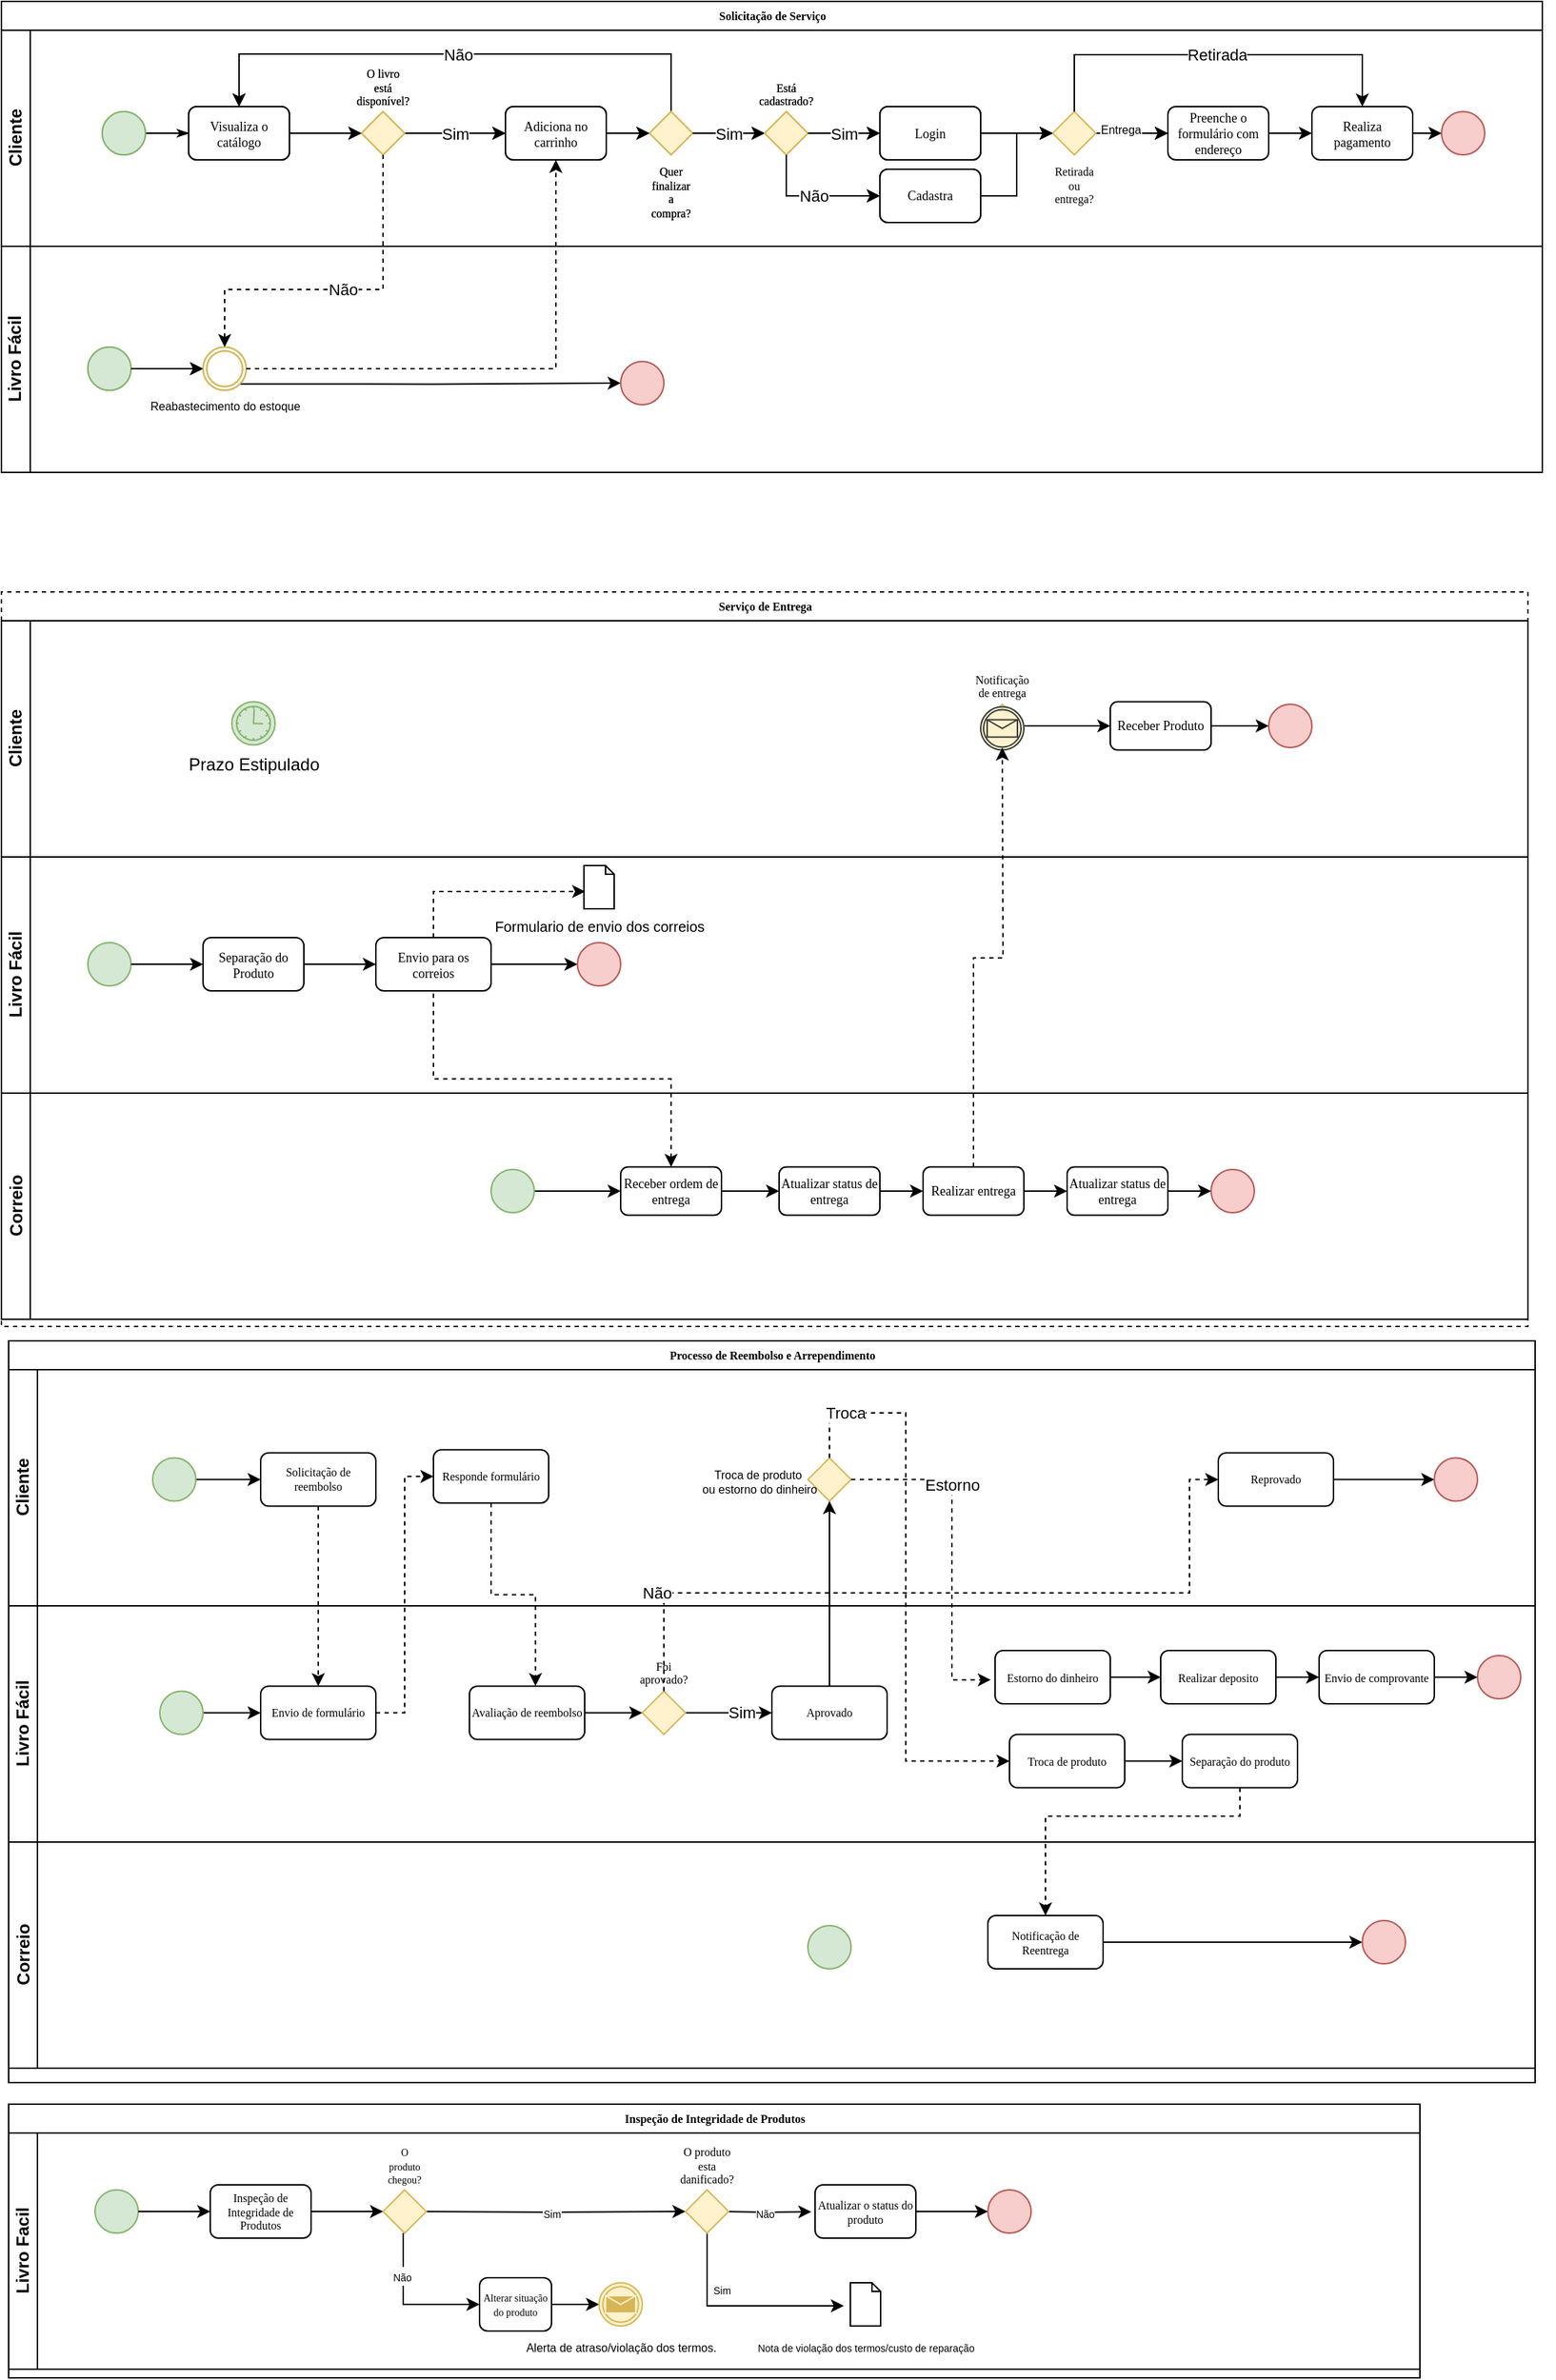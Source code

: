 <mxfile version="24.0.5" type="device">
  <diagram name="Page-1" id="c7488fd3-1785-93aa-aadb-54a6760d102a">
    <mxGraphModel dx="1434" dy="782" grid="1" gridSize="10" guides="1" tooltips="1" connect="1" arrows="1" fold="1" page="1" pageScale="1" pageWidth="1100" pageHeight="850" background="none" math="0" shadow="0">
      <root>
        <mxCell id="0" />
        <mxCell id="1" parent="0" />
        <mxCell id="2b4e8129b02d487f-1" value="Solicitação de Serviço" style="swimlane;html=1;childLayout=stackLayout;horizontal=1;startSize=20;horizontalStack=0;rounded=0;shadow=0;labelBackgroundColor=none;strokeWidth=1;fontFamily=Verdana;fontSize=8;align=center;" parent="1" vertex="1">
          <mxGeometry x="180" y="20" width="1070" height="327" as="geometry">
            <mxRectangle x="180" y="70" width="60" height="20" as="alternateBounds" />
          </mxGeometry>
        </mxCell>
        <mxCell id="swSnG9m5OOfU6qNl_l5P-1" style="edgeStyle=orthogonalEdgeStyle;rounded=0;orthogonalLoop=1;jettySize=auto;html=1;exitX=1;exitY=1;exitDx=0;exitDy=0;entryX=1;entryY=0;entryDx=0;entryDy=0;" parent="2b4e8129b02d487f-1" source="2b4e8129b02d487f-2" target="2b4e8129b02d487f-3" edge="1">
          <mxGeometry relative="1" as="geometry" />
        </mxCell>
        <mxCell id="2b4e8129b02d487f-2" value="Cliente" style="swimlane;html=1;startSize=20;horizontal=0;" parent="2b4e8129b02d487f-1" vertex="1">
          <mxGeometry y="20" width="1070" height="150" as="geometry" />
        </mxCell>
        <mxCell id="zch4wGWHLApjYv__tpyH-17" style="edgeStyle=orthogonalEdgeStyle;rounded=0;html=1;labelBackgroundColor=none;startArrow=none;startFill=0;startSize=5;endArrow=classicThin;endFill=1;endSize=5;jettySize=auto;orthogonalLoop=1;strokeWidth=1;fontFamily=Verdana;fontSize=8" parent="2b4e8129b02d487f-2" source="zch4wGWHLApjYv__tpyH-18" target="zch4wGWHLApjYv__tpyH-19" edge="1">
          <mxGeometry relative="1" as="geometry" />
        </mxCell>
        <mxCell id="zch4wGWHLApjYv__tpyH-18" value="" style="ellipse;whiteSpace=wrap;html=1;rounded=0;shadow=0;labelBackgroundColor=none;strokeWidth=1;fontFamily=Verdana;fontSize=8;align=center;fillColor=#d5e8d4;strokeColor=#82b366;" parent="2b4e8129b02d487f-2" vertex="1">
          <mxGeometry x="70" y="56.5" width="30" height="30" as="geometry" />
        </mxCell>
        <mxCell id="zch4wGWHLApjYv__tpyH-19" value="Visualiza o catálogo" style="rounded=1;whiteSpace=wrap;html=1;shadow=0;labelBackgroundColor=none;strokeWidth=1;fontFamily=Verdana;fontSize=8;align=center;" parent="2b4e8129b02d487f-2" vertex="1">
          <mxGeometry x="130" y="53.0" width="70" height="37" as="geometry" />
        </mxCell>
        <mxCell id="zch4wGWHLApjYv__tpyH-20" value="Sim" style="edgeStyle=orthogonalEdgeStyle;rounded=0;orthogonalLoop=1;jettySize=auto;html=1;exitX=1;exitY=0.5;exitDx=0;exitDy=0;exitPerimeter=0;entryX=0;entryY=0.5;entryDx=0;entryDy=0;" parent="2b4e8129b02d487f-2" source="zch4wGWHLApjYv__tpyH-21" target="zch4wGWHLApjYv__tpyH-25" edge="1">
          <mxGeometry relative="1" as="geometry">
            <mxPoint x="350.0" y="71.5" as="targetPoint" />
          </mxGeometry>
        </mxCell>
        <mxCell id="zch4wGWHLApjYv__tpyH-21" value="O livro está disponível?" style="strokeWidth=1;html=1;shape=mxgraph.flowchart.decision;whiteSpace=wrap;rounded=1;shadow=0;labelBackgroundColor=none;fontFamily=Verdana;fontSize=8;align=center;fillColor=#fff2cc;strokeColor=#d6b656;verticalAlign=bottom;labelPosition=center;verticalLabelPosition=top;" parent="2b4e8129b02d487f-2" vertex="1">
          <mxGeometry x="250" y="56.5" width="30" height="30" as="geometry" />
        </mxCell>
        <mxCell id="zch4wGWHLApjYv__tpyH-22" style="edgeStyle=orthogonalEdgeStyle;rounded=0;orthogonalLoop=1;jettySize=auto;html=1;exitX=1;exitY=0.5;exitDx=0;exitDy=0;entryX=0;entryY=0.5;entryDx=0;entryDy=0;entryPerimeter=0;" parent="2b4e8129b02d487f-2" source="zch4wGWHLApjYv__tpyH-19" target="zch4wGWHLApjYv__tpyH-21" edge="1">
          <mxGeometry relative="1" as="geometry" />
        </mxCell>
        <mxCell id="zch4wGWHLApjYv__tpyH-23" style="edgeStyle=orthogonalEdgeStyle;rounded=0;orthogonalLoop=1;jettySize=auto;html=1;exitX=1;exitY=0.5;exitDx=0;exitDy=0;exitPerimeter=0;entryX=0;entryY=0.5;entryDx=0;entryDy=0;" parent="2b4e8129b02d487f-2" edge="1">
          <mxGeometry relative="1" as="geometry">
            <mxPoint x="810" y="71.5" as="targetPoint" />
            <mxPoint x="760" y="71.5" as="sourcePoint" />
          </mxGeometry>
        </mxCell>
        <mxCell id="zch4wGWHLApjYv__tpyH-24" value="Entrega" style="edgeLabel;html=1;align=center;verticalAlign=middle;resizable=0;points=[];fontSize=8;" parent="zch4wGWHLApjYv__tpyH-23" vertex="1" connectable="0">
          <mxGeometry x="-0.336" y="3" relative="1" as="geometry">
            <mxPoint as="offset" />
          </mxGeometry>
        </mxCell>
        <mxCell id="zch4wGWHLApjYv__tpyH-25" value="Adiciona no carrinho" style="rounded=1;whiteSpace=wrap;html=1;shadow=0;labelBackgroundColor=none;strokeWidth=1;fontFamily=Verdana;fontSize=8;align=center;" parent="2b4e8129b02d487f-2" vertex="1">
          <mxGeometry x="350" y="53.0" width="70" height="37" as="geometry" />
        </mxCell>
        <mxCell id="zch4wGWHLApjYv__tpyH-26" style="edgeStyle=orthogonalEdgeStyle;rounded=0;orthogonalLoop=1;jettySize=auto;html=1;exitX=1;exitY=0.5;exitDx=0;exitDy=0;entryX=0;entryY=0.5;entryDx=0;entryDy=0;" parent="2b4e8129b02d487f-2" edge="1" target="ZJoQX-y0C0dIPTOLn4gF-27">
          <mxGeometry relative="1" as="geometry">
            <mxPoint x="880" y="71.5" as="sourcePoint" />
            <mxPoint x="900" y="71.5" as="targetPoint" />
          </mxGeometry>
        </mxCell>
        <mxCell id="zch4wGWHLApjYv__tpyH-27" value="Não" style="edgeStyle=orthogonalEdgeStyle;rounded=0;orthogonalLoop=1;jettySize=auto;html=1;exitX=0.5;exitY=0;exitDx=0;exitDy=0;exitPerimeter=0;entryX=0.5;entryY=0;entryDx=0;entryDy=0;" parent="2b4e8129b02d487f-2" source="zch4wGWHLApjYv__tpyH-28" target="zch4wGWHLApjYv__tpyH-19" edge="1">
          <mxGeometry relative="1" as="geometry">
            <Array as="points">
              <mxPoint x="465" y="16.5" />
              <mxPoint x="165" y="16.5" />
            </Array>
          </mxGeometry>
        </mxCell>
        <mxCell id="zch4wGWHLApjYv__tpyH-28" value="Quer finalizar a compra?" style="strokeWidth=1;html=1;shape=mxgraph.flowchart.decision;whiteSpace=wrap;rounded=1;shadow=0;labelBackgroundColor=none;fontFamily=Verdana;fontSize=8;align=center;fillColor=#fff2cc;strokeColor=#d6b656;verticalAlign=top;labelPosition=center;verticalLabelPosition=bottom;" parent="2b4e8129b02d487f-2" vertex="1">
          <mxGeometry x="450" y="56.5" width="30" height="30" as="geometry" />
        </mxCell>
        <mxCell id="zch4wGWHLApjYv__tpyH-29" value="Sim" style="edgeStyle=orthogonalEdgeStyle;rounded=0;orthogonalLoop=1;jettySize=auto;html=1;exitX=1;exitY=0.5;exitDx=0;exitDy=0;exitPerimeter=0;entryX=0;entryY=0.5;entryDx=0;entryDy=0;entryPerimeter=0;" parent="2b4e8129b02d487f-2" source="zch4wGWHLApjYv__tpyH-28" target="zch4wGWHLApjYv__tpyH-31" edge="1">
          <mxGeometry relative="1" as="geometry">
            <mxPoint x="510" y="71.5" as="targetPoint" />
          </mxGeometry>
        </mxCell>
        <mxCell id="zch4wGWHLApjYv__tpyH-30" style="edgeStyle=orthogonalEdgeStyle;rounded=0;orthogonalLoop=1;jettySize=auto;html=1;exitX=1;exitY=0.5;exitDx=0;exitDy=0;entryX=0;entryY=0.5;entryDx=0;entryDy=0;entryPerimeter=0;" parent="2b4e8129b02d487f-2" source="zch4wGWHLApjYv__tpyH-25" target="zch4wGWHLApjYv__tpyH-28" edge="1">
          <mxGeometry relative="1" as="geometry" />
        </mxCell>
        <mxCell id="zch4wGWHLApjYv__tpyH-31" value="Está cadastrado?" style="strokeWidth=1;html=1;shape=mxgraph.flowchart.decision;whiteSpace=wrap;rounded=1;shadow=0;labelBackgroundColor=none;fontFamily=Verdana;fontSize=8;align=center;fillColor=#fff2cc;strokeColor=#d6b656;verticalAlign=bottom;labelPosition=center;verticalLabelPosition=top;" parent="2b4e8129b02d487f-2" vertex="1">
          <mxGeometry x="530" y="56.5" width="30" height="30" as="geometry" />
        </mxCell>
        <mxCell id="zch4wGWHLApjYv__tpyH-32" value="Login" style="rounded=1;whiteSpace=wrap;html=1;shadow=0;labelBackgroundColor=none;strokeWidth=1;fontFamily=Verdana;fontSize=8;align=center;" parent="2b4e8129b02d487f-2" vertex="1">
          <mxGeometry x="610" y="53" width="70" height="37" as="geometry" />
        </mxCell>
        <mxCell id="zch4wGWHLApjYv__tpyH-33" value="Sim" style="edgeStyle=orthogonalEdgeStyle;rounded=0;orthogonalLoop=1;jettySize=auto;html=1;exitX=1;exitY=0.5;exitDx=0;exitDy=0;exitPerimeter=0;entryX=0;entryY=0.5;entryDx=0;entryDy=0;" parent="2b4e8129b02d487f-2" source="zch4wGWHLApjYv__tpyH-31" target="zch4wGWHLApjYv__tpyH-32" edge="1">
          <mxGeometry relative="1" as="geometry" />
        </mxCell>
        <mxCell id="zch4wGWHLApjYv__tpyH-34" value="Cadastra" style="rounded=1;whiteSpace=wrap;html=1;shadow=0;labelBackgroundColor=none;strokeWidth=1;fontFamily=Verdana;fontSize=8;align=center;" parent="2b4e8129b02d487f-2" vertex="1">
          <mxGeometry x="610" y="96.5" width="70" height="37" as="geometry" />
        </mxCell>
        <mxCell id="zch4wGWHLApjYv__tpyH-35" value="Não" style="edgeStyle=orthogonalEdgeStyle;rounded=0;orthogonalLoop=1;jettySize=auto;html=1;exitX=0.5;exitY=1;exitDx=0;exitDy=0;exitPerimeter=0;entryX=0;entryY=0.5;entryDx=0;entryDy=0;" parent="2b4e8129b02d487f-2" source="zch4wGWHLApjYv__tpyH-31" target="zch4wGWHLApjYv__tpyH-34" edge="1">
          <mxGeometry relative="1" as="geometry" />
        </mxCell>
        <mxCell id="zch4wGWHLApjYv__tpyH-36" style="edgeStyle=orthogonalEdgeStyle;rounded=0;orthogonalLoop=1;jettySize=auto;html=1;exitX=1;exitY=0.5;exitDx=0;exitDy=0;entryX=0;entryY=0.5;entryDx=0;entryDy=0;entryPerimeter=0;" parent="2b4e8129b02d487f-2" source="zch4wGWHLApjYv__tpyH-32" edge="1">
          <mxGeometry relative="1" as="geometry">
            <mxPoint x="730" y="71.5" as="targetPoint" />
          </mxGeometry>
        </mxCell>
        <mxCell id="zch4wGWHLApjYv__tpyH-42" style="edgeStyle=orthogonalEdgeStyle;rounded=0;html=1;labelBackgroundColor=none;startArrow=none;startFill=0;startSize=5;endArrow=classicThin;endFill=1;endSize=5;jettySize=auto;orthogonalLoop=1;strokeWidth=1;fontFamily=Verdana;fontSize=8" parent="2b4e8129b02d487f-2" source="zch4wGWHLApjYv__tpyH-43" target="zch4wGWHLApjYv__tpyH-44" edge="1">
          <mxGeometry relative="1" as="geometry" />
        </mxCell>
        <mxCell id="zch4wGWHLApjYv__tpyH-43" value="" style="ellipse;whiteSpace=wrap;html=1;rounded=0;shadow=0;labelBackgroundColor=none;strokeWidth=1;fontFamily=Verdana;fontSize=8;align=center;fillColor=#d5e8d4;strokeColor=#82b366;" parent="2b4e8129b02d487f-2" vertex="1">
          <mxGeometry x="70" y="56.5" width="30" height="30" as="geometry" />
        </mxCell>
        <mxCell id="zch4wGWHLApjYv__tpyH-44" value="Visualiza o catálogo" style="rounded=1;whiteSpace=wrap;html=1;shadow=0;labelBackgroundColor=none;strokeWidth=1;fontFamily=Verdana;fontSize=9;align=center;" parent="2b4e8129b02d487f-2" vertex="1">
          <mxGeometry x="130" y="53.0" width="70" height="37" as="geometry" />
        </mxCell>
        <mxCell id="zch4wGWHLApjYv__tpyH-45" value="Sim" style="edgeStyle=orthogonalEdgeStyle;rounded=0;orthogonalLoop=1;jettySize=auto;html=1;exitX=1;exitY=0.5;exitDx=0;exitDy=0;exitPerimeter=0;entryX=0;entryY=0.5;entryDx=0;entryDy=0;" parent="2b4e8129b02d487f-2" source="zch4wGWHLApjYv__tpyH-46" target="zch4wGWHLApjYv__tpyH-51" edge="1">
          <mxGeometry relative="1" as="geometry">
            <mxPoint x="350.0" y="71.5" as="targetPoint" />
          </mxGeometry>
        </mxCell>
        <mxCell id="zch4wGWHLApjYv__tpyH-46" value="O livro está disponível?" style="strokeWidth=1;html=1;shape=mxgraph.flowchart.decision;whiteSpace=wrap;rounded=1;shadow=0;labelBackgroundColor=none;fontFamily=Verdana;fontSize=8;align=center;fillColor=#fff2cc;strokeColor=#d6b656;verticalAlign=bottom;labelPosition=center;verticalLabelPosition=top;" parent="2b4e8129b02d487f-2" vertex="1">
          <mxGeometry x="250" y="56.5" width="30" height="30" as="geometry" />
        </mxCell>
        <mxCell id="zch4wGWHLApjYv__tpyH-47" style="edgeStyle=orthogonalEdgeStyle;rounded=0;orthogonalLoop=1;jettySize=auto;html=1;exitX=1;exitY=0.5;exitDx=0;exitDy=0;entryX=0;entryY=0.5;entryDx=0;entryDy=0;entryPerimeter=0;" parent="2b4e8129b02d487f-2" source="zch4wGWHLApjYv__tpyH-44" target="zch4wGWHLApjYv__tpyH-46" edge="1">
          <mxGeometry relative="1" as="geometry" />
        </mxCell>
        <mxCell id="zch4wGWHLApjYv__tpyH-48" style="edgeStyle=orthogonalEdgeStyle;rounded=0;orthogonalLoop=1;jettySize=auto;html=1;exitX=1;exitY=0.5;exitDx=0;exitDy=0;exitPerimeter=0;entryX=0;entryY=0.5;entryDx=0;entryDy=0;" parent="2b4e8129b02d487f-2" source="zch4wGWHLApjYv__tpyH-50" target="ZJoQX-y0C0dIPTOLn4gF-26" edge="1">
          <mxGeometry relative="1" as="geometry">
            <mxPoint x="810" y="71.5" as="targetPoint" />
          </mxGeometry>
        </mxCell>
        <mxCell id="zch4wGWHLApjYv__tpyH-49" value="Entrega" style="edgeLabel;html=1;align=center;verticalAlign=middle;resizable=0;points=[];fontSize=8;" parent="zch4wGWHLApjYv__tpyH-48" vertex="1" connectable="0">
          <mxGeometry x="-0.336" y="3" relative="1" as="geometry">
            <mxPoint as="offset" />
          </mxGeometry>
        </mxCell>
        <mxCell id="zch4wGWHLApjYv__tpyH-50" value="Retirada ou entrega?" style="strokeWidth=1;html=1;shape=mxgraph.flowchart.decision;whiteSpace=wrap;rounded=1;shadow=0;labelBackgroundColor=none;fontFamily=Verdana;fontSize=8;align=center;fillColor=#fff2cc;strokeColor=#d6b656;verticalAlign=top;labelPosition=center;verticalLabelPosition=bottom;" parent="2b4e8129b02d487f-2" vertex="1">
          <mxGeometry x="730" y="56.5" width="30" height="30" as="geometry" />
        </mxCell>
        <mxCell id="zch4wGWHLApjYv__tpyH-51" value="Adiciona no carrinho" style="rounded=1;whiteSpace=wrap;html=1;shadow=0;labelBackgroundColor=none;strokeWidth=1;fontFamily=Verdana;fontSize=9;align=center;" parent="2b4e8129b02d487f-2" vertex="1">
          <mxGeometry x="350" y="53.0" width="70" height="37" as="geometry" />
        </mxCell>
        <mxCell id="zch4wGWHLApjYv__tpyH-53" value="Não" style="edgeStyle=orthogonalEdgeStyle;rounded=0;orthogonalLoop=1;jettySize=auto;html=1;exitX=0.5;exitY=0;exitDx=0;exitDy=0;exitPerimeter=0;entryX=0.5;entryY=0;entryDx=0;entryDy=0;" parent="2b4e8129b02d487f-2" source="zch4wGWHLApjYv__tpyH-54" target="zch4wGWHLApjYv__tpyH-44" edge="1">
          <mxGeometry relative="1" as="geometry">
            <Array as="points">
              <mxPoint x="465" y="16.5" />
              <mxPoint x="165" y="16.5" />
            </Array>
          </mxGeometry>
        </mxCell>
        <mxCell id="zch4wGWHLApjYv__tpyH-54" value="Quer finalizar a compra?" style="strokeWidth=1;html=1;shape=mxgraph.flowchart.decision;whiteSpace=wrap;rounded=1;shadow=0;labelBackgroundColor=none;fontFamily=Verdana;fontSize=8;align=center;fillColor=#fff2cc;strokeColor=#d6b656;verticalAlign=top;labelPosition=center;verticalLabelPosition=bottom;" parent="2b4e8129b02d487f-2" vertex="1">
          <mxGeometry x="450" y="56.5" width="30" height="30" as="geometry" />
        </mxCell>
        <mxCell id="zch4wGWHLApjYv__tpyH-55" value="Sim" style="edgeStyle=orthogonalEdgeStyle;rounded=0;orthogonalLoop=1;jettySize=auto;html=1;exitX=1;exitY=0.5;exitDx=0;exitDy=0;exitPerimeter=0;entryX=0;entryY=0.5;entryDx=0;entryDy=0;entryPerimeter=0;" parent="2b4e8129b02d487f-2" source="zch4wGWHLApjYv__tpyH-54" target="zch4wGWHLApjYv__tpyH-57" edge="1">
          <mxGeometry relative="1" as="geometry">
            <mxPoint x="510" y="71.5" as="targetPoint" />
          </mxGeometry>
        </mxCell>
        <mxCell id="zch4wGWHLApjYv__tpyH-56" style="edgeStyle=orthogonalEdgeStyle;rounded=0;orthogonalLoop=1;jettySize=auto;html=1;exitX=1;exitY=0.5;exitDx=0;exitDy=0;entryX=0;entryY=0.5;entryDx=0;entryDy=0;entryPerimeter=0;" parent="2b4e8129b02d487f-2" source="zch4wGWHLApjYv__tpyH-51" target="zch4wGWHLApjYv__tpyH-54" edge="1">
          <mxGeometry relative="1" as="geometry" />
        </mxCell>
        <mxCell id="zch4wGWHLApjYv__tpyH-57" value="Está cadastrado?" style="strokeWidth=1;html=1;shape=mxgraph.flowchart.decision;whiteSpace=wrap;rounded=1;shadow=0;labelBackgroundColor=none;fontFamily=Verdana;fontSize=8;align=center;fillColor=#fff2cc;strokeColor=#d6b656;verticalAlign=bottom;labelPosition=center;verticalLabelPosition=top;" parent="2b4e8129b02d487f-2" vertex="1">
          <mxGeometry x="530" y="56.5" width="30" height="30" as="geometry" />
        </mxCell>
        <mxCell id="zch4wGWHLApjYv__tpyH-58" value="Login" style="rounded=1;whiteSpace=wrap;html=1;shadow=0;labelBackgroundColor=none;strokeWidth=1;fontFamily=Verdana;fontSize=9;align=center;" parent="2b4e8129b02d487f-2" vertex="1">
          <mxGeometry x="610" y="53" width="70" height="37" as="geometry" />
        </mxCell>
        <mxCell id="zch4wGWHLApjYv__tpyH-59" value="Sim" style="edgeStyle=orthogonalEdgeStyle;rounded=0;orthogonalLoop=1;jettySize=auto;html=1;exitX=1;exitY=0.5;exitDx=0;exitDy=0;exitPerimeter=0;entryX=0;entryY=0.5;entryDx=0;entryDy=0;" parent="2b4e8129b02d487f-2" source="zch4wGWHLApjYv__tpyH-57" target="zch4wGWHLApjYv__tpyH-58" edge="1">
          <mxGeometry relative="1" as="geometry" />
        </mxCell>
        <mxCell id="zch4wGWHLApjYv__tpyH-60" value="Cadastra" style="rounded=1;whiteSpace=wrap;html=1;shadow=0;labelBackgroundColor=none;strokeWidth=1;fontFamily=Verdana;fontSize=9;align=center;" parent="2b4e8129b02d487f-2" vertex="1">
          <mxGeometry x="610" y="96.5" width="70" height="37" as="geometry" />
        </mxCell>
        <mxCell id="zch4wGWHLApjYv__tpyH-61" value="Não" style="edgeStyle=orthogonalEdgeStyle;rounded=0;orthogonalLoop=1;jettySize=auto;html=1;exitX=0.5;exitY=1;exitDx=0;exitDy=0;exitPerimeter=0;entryX=0;entryY=0.5;entryDx=0;entryDy=0;" parent="2b4e8129b02d487f-2" source="zch4wGWHLApjYv__tpyH-57" target="zch4wGWHLApjYv__tpyH-60" edge="1">
          <mxGeometry relative="1" as="geometry" />
        </mxCell>
        <mxCell id="zch4wGWHLApjYv__tpyH-62" style="edgeStyle=orthogonalEdgeStyle;rounded=0;orthogonalLoop=1;jettySize=auto;html=1;exitX=1;exitY=0.5;exitDx=0;exitDy=0;entryX=0;entryY=0.5;entryDx=0;entryDy=0;entryPerimeter=0;" parent="2b4e8129b02d487f-2" source="zch4wGWHLApjYv__tpyH-58" target="zch4wGWHLApjYv__tpyH-50" edge="1">
          <mxGeometry relative="1" as="geometry" />
        </mxCell>
        <mxCell id="zch4wGWHLApjYv__tpyH-63" style="edgeStyle=orthogonalEdgeStyle;rounded=0;orthogonalLoop=1;jettySize=auto;html=1;exitX=1;exitY=0.5;exitDx=0;exitDy=0;entryX=0;entryY=0.5;entryDx=0;entryDy=0;entryPerimeter=0;" parent="2b4e8129b02d487f-2" source="zch4wGWHLApjYv__tpyH-60" target="zch4wGWHLApjYv__tpyH-50" edge="1">
          <mxGeometry relative="1" as="geometry" />
        </mxCell>
        <mxCell id="zch4wGWHLApjYv__tpyH-64" value="" style="ellipse;whiteSpace=wrap;html=1;rounded=0;shadow=0;labelBackgroundColor=none;strokeWidth=1;fontFamily=Verdana;fontSize=8;align=center;fillColor=#f8cecc;strokeColor=#b85450;" parent="2b4e8129b02d487f-2" vertex="1">
          <mxGeometry x="1000" y="56.5" width="30" height="30" as="geometry" />
        </mxCell>
        <mxCell id="zch4wGWHLApjYv__tpyH-81" style="edgeStyle=orthogonalEdgeStyle;rounded=0;orthogonalLoop=1;jettySize=auto;html=1;entryX=0;entryY=0.5;entryDx=0;entryDy=0;exitX=1;exitY=0.5;exitDx=0;exitDy=0;" parent="2b4e8129b02d487f-2" source="ZJoQX-y0C0dIPTOLn4gF-27" target="zch4wGWHLApjYv__tpyH-64" edge="1">
          <mxGeometry relative="1" as="geometry">
            <mxPoint x="960" y="72" as="sourcePoint" />
          </mxGeometry>
        </mxCell>
        <mxCell id="zch4wGWHLApjYv__tpyH-82" value="Retirada" style="edgeStyle=orthogonalEdgeStyle;rounded=0;orthogonalLoop=1;jettySize=auto;html=1;exitX=0.5;exitY=0;exitDx=0;exitDy=0;exitPerimeter=0;entryX=0.5;entryY=0;entryDx=0;entryDy=0;" parent="2b4e8129b02d487f-2" source="zch4wGWHLApjYv__tpyH-50" target="ZJoQX-y0C0dIPTOLn4gF-27" edge="1">
          <mxGeometry relative="1" as="geometry">
            <mxPoint x="905" y="53" as="targetPoint" />
            <Array as="points">
              <mxPoint x="745" y="17" />
              <mxPoint x="945" y="17" />
            </Array>
          </mxGeometry>
        </mxCell>
        <mxCell id="ZJoQX-y0C0dIPTOLn4gF-26" value="&lt;span style=&quot;font-size: 9px;&quot;&gt;Preenche o formulário com endereço&lt;/span&gt;" style="rounded=1;whiteSpace=wrap;html=1;shadow=0;labelBackgroundColor=none;strokeWidth=1;fontFamily=Verdana;fontSize=9;align=center;" vertex="1" parent="2b4e8129b02d487f-2">
          <mxGeometry x="810" y="53" width="70" height="37" as="geometry" />
        </mxCell>
        <mxCell id="ZJoQX-y0C0dIPTOLn4gF-27" value="&lt;span style=&quot;font-size: 9px;&quot;&gt;Realiza pagamento&lt;/span&gt;" style="rounded=1;whiteSpace=wrap;html=1;shadow=0;labelBackgroundColor=none;strokeWidth=1;fontFamily=Verdana;fontSize=9;align=center;" vertex="1" parent="2b4e8129b02d487f-2">
          <mxGeometry x="910" y="53" width="70" height="37" as="geometry" />
        </mxCell>
        <mxCell id="2b4e8129b02d487f-3" value="Livro Fácil" style="swimlane;html=1;startSize=20;horizontal=0;fontSize=12;" parent="2b4e8129b02d487f-1" vertex="1">
          <mxGeometry y="170" width="1070" height="157" as="geometry" />
        </mxCell>
        <mxCell id="zch4wGWHLApjYv__tpyH-38" value="" style="ellipse;whiteSpace=wrap;html=1;rounded=0;shadow=0;labelBackgroundColor=none;strokeWidth=1;fontFamily=Verdana;fontSize=8;align=center;fillColor=#d5e8d4;strokeColor=#82b366;" parent="2b4e8129b02d487f-3" vertex="1">
          <mxGeometry x="60" y="70" width="30" height="30" as="geometry" />
        </mxCell>
        <mxCell id="zch4wGWHLApjYv__tpyH-39" value="Reabastecimento do estoque" style="points=[[0.145,0.145,0],[0.5,0,0],[0.855,0.145,0],[1,0.5,0],[0.855,0.855,0],[0.5,1,0],[0.145,0.855,0],[0,0.5,0]];shape=mxgraph.bpmn.event;html=1;verticalLabelPosition=bottom;labelBackgroundColor=#ffffff;verticalAlign=top;align=center;perimeter=ellipsePerimeter;outlineConnect=0;aspect=fixed;outline=throwing;symbol=general;fillColor=none;strokeColor=#d6b656;fontSize=8;" parent="2b4e8129b02d487f-3" vertex="1">
          <mxGeometry x="140" y="70" width="30" height="30" as="geometry" />
        </mxCell>
        <mxCell id="zch4wGWHLApjYv__tpyH-40" style="edgeStyle=orthogonalEdgeStyle;rounded=0;orthogonalLoop=1;jettySize=auto;html=1;exitX=1;exitY=0.5;exitDx=0;exitDy=0;entryX=0;entryY=0.5;entryDx=0;entryDy=0;entryPerimeter=0;" parent="2b4e8129b02d487f-3" source="zch4wGWHLApjYv__tpyH-38" target="zch4wGWHLApjYv__tpyH-39" edge="1">
          <mxGeometry relative="1" as="geometry" />
        </mxCell>
        <mxCell id="zch4wGWHLApjYv__tpyH-65" value="" style="ellipse;whiteSpace=wrap;html=1;rounded=0;shadow=0;labelBackgroundColor=none;strokeWidth=1;fontFamily=Verdana;fontSize=8;align=center;fillColor=#d5e8d4;strokeColor=#82b366;" parent="2b4e8129b02d487f-3" vertex="1">
          <mxGeometry x="60" y="70" width="30" height="30" as="geometry" />
        </mxCell>
        <mxCell id="ZJoQX-y0C0dIPTOLn4gF-3" style="edgeStyle=orthogonalEdgeStyle;rounded=0;orthogonalLoop=1;jettySize=auto;html=1;exitX=0.855;exitY=0.855;exitDx=0;exitDy=0;exitPerimeter=0;entryX=0;entryY=0.5;entryDx=0;entryDy=0;" edge="1" parent="2b4e8129b02d487f-3" source="zch4wGWHLApjYv__tpyH-68" target="zch4wGWHLApjYv__tpyH-76">
          <mxGeometry relative="1" as="geometry" />
        </mxCell>
        <mxCell id="zch4wGWHLApjYv__tpyH-68" value="Reabastecimento do estoque" style="points=[[0.145,0.145,0],[0.5,0,0],[0.855,0.145,0],[1,0.5,0],[0.855,0.855,0],[0.5,1,0],[0.145,0.855,0],[0,0.5,0]];shape=mxgraph.bpmn.event;html=1;verticalLabelPosition=bottom;labelBackgroundColor=#ffffff;verticalAlign=top;align=center;perimeter=ellipsePerimeter;outlineConnect=0;aspect=fixed;outline=throwing;symbol=general;fillColor=none;strokeColor=#d6b656;fontSize=8;" parent="2b4e8129b02d487f-3" vertex="1">
          <mxGeometry x="140" y="70" width="30" height="30" as="geometry" />
        </mxCell>
        <mxCell id="zch4wGWHLApjYv__tpyH-69" style="edgeStyle=orthogonalEdgeStyle;rounded=0;orthogonalLoop=1;jettySize=auto;html=1;exitX=1;exitY=0.5;exitDx=0;exitDy=0;entryX=0;entryY=0.5;entryDx=0;entryDy=0;entryPerimeter=0;" parent="2b4e8129b02d487f-3" source="zch4wGWHLApjYv__tpyH-65" target="zch4wGWHLApjYv__tpyH-68" edge="1">
          <mxGeometry relative="1" as="geometry" />
        </mxCell>
        <mxCell id="zch4wGWHLApjYv__tpyH-76" value="" style="ellipse;whiteSpace=wrap;html=1;rounded=0;shadow=0;labelBackgroundColor=none;strokeWidth=1;fontFamily=Verdana;fontSize=8;align=center;fillColor=#f8cecc;strokeColor=#b85450;" parent="2b4e8129b02d487f-3" vertex="1">
          <mxGeometry x="430" y="80" width="30" height="30" as="geometry" />
        </mxCell>
        <mxCell id="zch4wGWHLApjYv__tpyH-78" style="edgeStyle=orthogonalEdgeStyle;rounded=0;orthogonalLoop=1;jettySize=auto;html=1;exitX=1;exitY=0.5;exitDx=0;exitDy=0;exitPerimeter=0;dashed=1;entryX=0.5;entryY=1;entryDx=0;entryDy=0;" parent="2b4e8129b02d487f-1" source="zch4wGWHLApjYv__tpyH-68" target="zch4wGWHLApjYv__tpyH-51" edge="1">
          <mxGeometry relative="1" as="geometry">
            <mxPoint x="1350.0" y="375" as="sourcePoint" />
            <mxPoint x="1460" y="250" as="targetPoint" />
          </mxGeometry>
        </mxCell>
        <mxCell id="zch4wGWHLApjYv__tpyH-84" value="Não" style="edgeStyle=orthogonalEdgeStyle;rounded=0;orthogonalLoop=1;jettySize=auto;html=1;exitX=0.5;exitY=1;exitDx=0;exitDy=0;exitPerimeter=0;entryX=0.5;entryY=0;entryDx=0;entryDy=0;entryPerimeter=0;dashed=1;" parent="2b4e8129b02d487f-1" source="zch4wGWHLApjYv__tpyH-46" target="zch4wGWHLApjYv__tpyH-68" edge="1">
          <mxGeometry relative="1" as="geometry">
            <Array as="points">
              <mxPoint x="265" y="200" />
              <mxPoint x="155" y="200" />
            </Array>
          </mxGeometry>
        </mxCell>
        <mxCell id="oDkDdfMOv9z-UdTRqtao-38" value="Serviço de Entrega" style="swimlane;html=1;childLayout=stackLayout;horizontal=1;startSize=20;horizontalStack=0;rounded=0;shadow=0;labelBackgroundColor=none;strokeWidth=1;fontFamily=Verdana;fontSize=8;align=center;dashed=1;" parent="1" vertex="1">
          <mxGeometry x="180" y="430" width="1060" height="510" as="geometry">
            <mxRectangle x="180" y="70" width="60" height="20" as="alternateBounds" />
          </mxGeometry>
        </mxCell>
        <mxCell id="oDkDdfMOv9z-UdTRqtao-64" value="Cliente" style="swimlane;html=1;startSize=20;horizontal=0;fontSize=12;" parent="oDkDdfMOv9z-UdTRqtao-38" vertex="1">
          <mxGeometry y="20" width="1060" height="164" as="geometry" />
        </mxCell>
        <mxCell id="zch4wGWHLApjYv__tpyH-126" value="Prazo Estipulado" style="points=[[0.145,0.145,0],[0.5,0,0],[0.855,0.145,0],[1,0.5,0],[0.855,0.855,0],[0.5,1,0],[0.145,0.855,0],[0,0.5,0]];shape=mxgraph.bpmn.event;html=1;verticalLabelPosition=bottom;labelBackgroundColor=#ffffff;verticalAlign=top;align=center;perimeter=ellipsePerimeter;outlineConnect=0;aspect=fixed;outline=standard;symbol=timer;fillColor=#d5e8d4;strokeColor=#82b366;" parent="oDkDdfMOv9z-UdTRqtao-64" vertex="1">
          <mxGeometry x="160" y="56.25" width="30" height="30" as="geometry" />
        </mxCell>
        <mxCell id="swSnG9m5OOfU6qNl_l5P-183" style="edgeStyle=orthogonalEdgeStyle;rounded=0;orthogonalLoop=1;jettySize=auto;html=1;entryX=0;entryY=0.5;entryDx=0;entryDy=0;" parent="oDkDdfMOv9z-UdTRqtao-64" source="swSnG9m5OOfU6qNl_l5P-180" target="swSnG9m5OOfU6qNl_l5P-200" edge="1">
          <mxGeometry relative="1" as="geometry">
            <mxPoint x="760" y="73" as="targetPoint" />
          </mxGeometry>
        </mxCell>
        <mxCell id="swSnG9m5OOfU6qNl_l5P-180" value="Notificação de entrega" style="strokeWidth=1;html=1;shape=mxgraph.flowchart.decision;whiteSpace=wrap;rounded=1;shadow=0;labelBackgroundColor=none;fontFamily=Verdana;fontSize=8;align=center;fillColor=#fff2cc;strokeColor=#d6b656;verticalAlign=bottom;labelPosition=center;verticalLabelPosition=top;" parent="oDkDdfMOv9z-UdTRqtao-64" vertex="1">
          <mxGeometry x="680" y="58.0" width="30" height="30" as="geometry" />
        </mxCell>
        <mxCell id="swSnG9m5OOfU6qNl_l5P-196" value="" style="shape=mxgraph.signs.tech.mail;html=1;pointerEvents=1;verticalLabelPosition=bottom;verticalAlign=top;align=center;fillColor=#e3c800;strokeColor=#B09500;fontColor=#000000;" parent="oDkDdfMOv9z-UdTRqtao-64" vertex="1">
          <mxGeometry x="687.75" y="67.75" width="14.5" height="10.5" as="geometry" />
        </mxCell>
        <mxCell id="swSnG9m5OOfU6qNl_l5P-199" value="" style="points=[[0.145,0.145,0],[0.5,0,0],[0.855,0.145,0],[1,0.5,0],[0.855,0.855,0],[0.5,1,0],[0.145,0.855,0],[0,0.5,0]];shape=mxgraph.bpmn.event;html=1;verticalLabelPosition=bottom;labelBackgroundColor=#ffffff;verticalAlign=top;align=center;perimeter=ellipsePerimeter;outlineConnect=0;aspect=fixed;outline=catching;symbol=message;fillColor=#FFF2CC;strokeColor=#36393d;fillStyle=solid;" parent="oDkDdfMOv9z-UdTRqtao-64" vertex="1">
          <mxGeometry x="680" y="59.75" width="30" height="30" as="geometry" />
        </mxCell>
        <mxCell id="swSnG9m5OOfU6qNl_l5P-201" style="edgeStyle=orthogonalEdgeStyle;rounded=0;orthogonalLoop=1;jettySize=auto;html=1;" parent="oDkDdfMOv9z-UdTRqtao-64" source="swSnG9m5OOfU6qNl_l5P-200" edge="1">
          <mxGeometry relative="1" as="geometry">
            <mxPoint x="880" y="73" as="targetPoint" />
          </mxGeometry>
        </mxCell>
        <mxCell id="swSnG9m5OOfU6qNl_l5P-200" value="Receber Produto" style="rounded=1;whiteSpace=wrap;html=1;shadow=0;labelBackgroundColor=none;strokeWidth=1;fontFamily=Verdana;fontSize=9;align=center;" parent="oDkDdfMOv9z-UdTRqtao-64" vertex="1">
          <mxGeometry x="770" y="56.25" width="70" height="33.5" as="geometry" />
        </mxCell>
        <mxCell id="swSnG9m5OOfU6qNl_l5P-202" value="" style="ellipse;whiteSpace=wrap;html=1;rounded=0;shadow=0;labelBackgroundColor=none;strokeWidth=1;fontFamily=Verdana;fontSize=8;align=center;fillColor=#f8cecc;strokeColor=#b85450;" parent="oDkDdfMOv9z-UdTRqtao-64" vertex="1">
          <mxGeometry x="880" y="58" width="30" height="30" as="geometry" />
        </mxCell>
        <mxCell id="zch4wGWHLApjYv__tpyH-112" value="Livro Fácil" style="swimlane;html=1;startSize=20;horizontal=0;fontSize=12;" parent="oDkDdfMOv9z-UdTRqtao-38" vertex="1">
          <mxGeometry y="184" width="1060" height="164" as="geometry" />
        </mxCell>
        <mxCell id="zch4wGWHLApjYv__tpyH-100" value="" style="ellipse;whiteSpace=wrap;html=1;rounded=0;shadow=0;labelBackgroundColor=none;strokeWidth=1;fontFamily=Verdana;fontSize=8;align=center;fillColor=#d5e8d4;strokeColor=#82b366;" parent="zch4wGWHLApjYv__tpyH-112" vertex="1">
          <mxGeometry x="60" y="59.5" width="30" height="30" as="geometry" />
        </mxCell>
        <mxCell id="zch4wGWHLApjYv__tpyH-101" style="edgeStyle=orthogonalEdgeStyle;rounded=0;orthogonalLoop=1;jettySize=auto;html=1;entryX=0;entryY=0.5;entryDx=0;entryDy=0;entryPerimeter=0;exitX=1;exitY=0.5;exitDx=0;exitDy=0;" parent="zch4wGWHLApjYv__tpyH-112" source="zch4wGWHLApjYv__tpyH-100" edge="1">
          <mxGeometry relative="1" as="geometry">
            <mxPoint x="90" y="74.5" as="sourcePoint" />
            <mxPoint x="140" y="74.5" as="targetPoint" />
            <Array as="points" />
          </mxGeometry>
        </mxCell>
        <mxCell id="zch4wGWHLApjYv__tpyH-102" style="edgeStyle=orthogonalEdgeStyle;rounded=0;orthogonalLoop=1;jettySize=auto;html=1;entryX=0;entryY=0.5;entryDx=0;entryDy=0;" parent="zch4wGWHLApjYv__tpyH-112" source="zch4wGWHLApjYv__tpyH-103" target="zch4wGWHLApjYv__tpyH-105" edge="1">
          <mxGeometry relative="1" as="geometry" />
        </mxCell>
        <mxCell id="zch4wGWHLApjYv__tpyH-103" value="Separação do Produto" style="rounded=1;whiteSpace=wrap;html=1;shadow=0;labelBackgroundColor=none;strokeWidth=1;fontFamily=Verdana;fontSize=9;align=center;" parent="zch4wGWHLApjYv__tpyH-112" vertex="1">
          <mxGeometry x="140" y="56" width="70" height="37" as="geometry" />
        </mxCell>
        <mxCell id="zch4wGWHLApjYv__tpyH-104" style="edgeStyle=orthogonalEdgeStyle;rounded=0;orthogonalLoop=1;jettySize=auto;html=1;exitX=1;exitY=0.5;exitDx=0;exitDy=0;entryX=0;entryY=0.5;entryDx=0;entryDy=0;" parent="zch4wGWHLApjYv__tpyH-112" source="zch4wGWHLApjYv__tpyH-105" target="ZJoQX-y0C0dIPTOLn4gF-4" edge="1">
          <mxGeometry relative="1" as="geometry">
            <mxPoint x="387.48" y="75.028" as="targetPoint" />
          </mxGeometry>
        </mxCell>
        <mxCell id="zch4wGWHLApjYv__tpyH-105" value="&lt;font style=&quot;font-size: 9px;&quot;&gt;Envio para os correios&lt;br style=&quot;font-size: 9px;&quot;&gt;&lt;/font&gt;" style="rounded=1;whiteSpace=wrap;html=1;shadow=0;labelBackgroundColor=none;strokeWidth=1;fontFamily=Verdana;fontSize=9;align=center;" parent="zch4wGWHLApjYv__tpyH-112" vertex="1">
          <mxGeometry x="260" y="56" width="80" height="37" as="geometry" />
        </mxCell>
        <mxCell id="ZJoQX-y0C0dIPTOLn4gF-4" value="" style="ellipse;whiteSpace=wrap;html=1;rounded=0;shadow=0;labelBackgroundColor=none;strokeWidth=1;fontFamily=Verdana;fontSize=8;align=center;fillColor=#f8cecc;strokeColor=#b85450;" vertex="1" parent="zch4wGWHLApjYv__tpyH-112">
          <mxGeometry x="400" y="59.5" width="30" height="30" as="geometry" />
        </mxCell>
        <mxCell id="zch4wGWHLApjYv__tpyH-110" value="Formulario de envio dos correios" style="html=1;verticalLabelPosition=bottom;align=center;labelBackgroundColor=default;verticalAlign=top;strokeWidth=1;strokeColor=#000000;shadow=0;dashed=0;shape=mxgraph.ios7.icons.document;fontColor=default;fontSize=10;" parent="zch4wGWHLApjYv__tpyH-112" vertex="1">
          <mxGeometry x="404.5" y="6" width="21" height="30" as="geometry" />
        </mxCell>
        <mxCell id="ZJoQX-y0C0dIPTOLn4gF-9" style="edgeStyle=orthogonalEdgeStyle;rounded=0;orthogonalLoop=1;jettySize=auto;html=1;exitX=0.5;exitY=0;exitDx=0;exitDy=0;entryX=0.04;entryY=0.6;entryDx=0;entryDy=0;entryPerimeter=0;dashed=1;" edge="1" parent="zch4wGWHLApjYv__tpyH-112" source="zch4wGWHLApjYv__tpyH-105" target="zch4wGWHLApjYv__tpyH-110">
          <mxGeometry relative="1" as="geometry" />
        </mxCell>
        <mxCell id="oDkDdfMOv9z-UdTRqtao-34" value="Correio" style="swimlane;html=1;startSize=20;horizontal=0;fontSize=12;align=center;" parent="oDkDdfMOv9z-UdTRqtao-38" vertex="1">
          <mxGeometry y="348" width="1060" height="157" as="geometry" />
        </mxCell>
        <mxCell id="ZJoQX-y0C0dIPTOLn4gF-15" style="edgeStyle=orthogonalEdgeStyle;rounded=0;orthogonalLoop=1;jettySize=auto;html=1;exitX=1;exitY=0.5;exitDx=0;exitDy=0;entryX=0;entryY=0.5;entryDx=0;entryDy=0;" edge="1" parent="oDkDdfMOv9z-UdTRqtao-34" source="swSnG9m5OOfU6qNl_l5P-161" target="ZJoQX-y0C0dIPTOLn4gF-14">
          <mxGeometry relative="1" as="geometry" />
        </mxCell>
        <mxCell id="swSnG9m5OOfU6qNl_l5P-161" value="Receber ordem de entrega" style="rounded=1;whiteSpace=wrap;html=1;shadow=0;labelBackgroundColor=none;strokeWidth=1;fontFamily=Verdana;fontSize=9;align=center;" parent="oDkDdfMOv9z-UdTRqtao-34" vertex="1">
          <mxGeometry x="430" y="51.25" width="70" height="33.5" as="geometry" />
        </mxCell>
        <mxCell id="ZJoQX-y0C0dIPTOLn4gF-11" style="edgeStyle=orthogonalEdgeStyle;rounded=0;orthogonalLoop=1;jettySize=auto;html=1;exitX=1;exitY=0.5;exitDx=0;exitDy=0;entryX=0;entryY=0.5;entryDx=0;entryDy=0;" edge="1" parent="oDkDdfMOv9z-UdTRqtao-34" source="swSnG9m5OOfU6qNl_l5P-167" target="ZJoQX-y0C0dIPTOLn4gF-10">
          <mxGeometry relative="1" as="geometry" />
        </mxCell>
        <mxCell id="swSnG9m5OOfU6qNl_l5P-167" value="Realizar entrega" style="rounded=1;whiteSpace=wrap;html=1;shadow=0;labelBackgroundColor=none;strokeWidth=1;fontFamily=Verdana;fontSize=9;align=center;" parent="oDkDdfMOv9z-UdTRqtao-34" vertex="1">
          <mxGeometry x="640" y="51.25" width="70" height="33.5" as="geometry" />
        </mxCell>
        <mxCell id="swSnG9m5OOfU6qNl_l5P-169" value="" style="ellipse;whiteSpace=wrap;html=1;rounded=0;shadow=0;labelBackgroundColor=none;strokeWidth=1;fontFamily=Verdana;fontSize=8;align=center;fillColor=#f8cecc;strokeColor=#b85450;" parent="oDkDdfMOv9z-UdTRqtao-34" vertex="1">
          <mxGeometry x="840" y="53" width="30" height="30" as="geometry" />
        </mxCell>
        <mxCell id="ZJoQX-y0C0dIPTOLn4gF-6" style="edgeStyle=orthogonalEdgeStyle;rounded=0;orthogonalLoop=1;jettySize=auto;html=1;exitX=1;exitY=0.5;exitDx=0;exitDy=0;entryX=0;entryY=0.5;entryDx=0;entryDy=0;" edge="1" parent="oDkDdfMOv9z-UdTRqtao-34" source="ZJoQX-y0C0dIPTOLn4gF-5" target="swSnG9m5OOfU6qNl_l5P-161">
          <mxGeometry relative="1" as="geometry" />
        </mxCell>
        <mxCell id="ZJoQX-y0C0dIPTOLn4gF-5" value="" style="ellipse;whiteSpace=wrap;html=1;rounded=0;shadow=0;labelBackgroundColor=none;strokeWidth=1;fontFamily=Verdana;fontSize=8;align=center;fillColor=#d5e8d4;strokeColor=#82b366;" vertex="1" parent="oDkDdfMOv9z-UdTRqtao-34">
          <mxGeometry x="340" y="53" width="30" height="30" as="geometry" />
        </mxCell>
        <mxCell id="ZJoQX-y0C0dIPTOLn4gF-12" style="edgeStyle=orthogonalEdgeStyle;rounded=0;orthogonalLoop=1;jettySize=auto;html=1;exitX=1;exitY=0.5;exitDx=0;exitDy=0;entryX=0;entryY=0.5;entryDx=0;entryDy=0;" edge="1" parent="oDkDdfMOv9z-UdTRqtao-34" source="ZJoQX-y0C0dIPTOLn4gF-10" target="swSnG9m5OOfU6qNl_l5P-169">
          <mxGeometry relative="1" as="geometry" />
        </mxCell>
        <mxCell id="ZJoQX-y0C0dIPTOLn4gF-10" value="Atualizar status de entrega" style="rounded=1;whiteSpace=wrap;html=1;shadow=0;labelBackgroundColor=none;strokeWidth=1;fontFamily=Verdana;fontSize=9;align=center;" vertex="1" parent="oDkDdfMOv9z-UdTRqtao-34">
          <mxGeometry x="740" y="51.25" width="70" height="33.5" as="geometry" />
        </mxCell>
        <mxCell id="ZJoQX-y0C0dIPTOLn4gF-16" style="edgeStyle=orthogonalEdgeStyle;rounded=0;orthogonalLoop=1;jettySize=auto;html=1;exitX=1;exitY=0.5;exitDx=0;exitDy=0;entryX=0;entryY=0.5;entryDx=0;entryDy=0;" edge="1" parent="oDkDdfMOv9z-UdTRqtao-34" source="ZJoQX-y0C0dIPTOLn4gF-14" target="swSnG9m5OOfU6qNl_l5P-167">
          <mxGeometry relative="1" as="geometry" />
        </mxCell>
        <mxCell id="ZJoQX-y0C0dIPTOLn4gF-14" value="Atualizar status de entrega" style="rounded=1;whiteSpace=wrap;html=1;shadow=0;labelBackgroundColor=none;strokeWidth=1;fontFamily=Verdana;fontSize=9;align=center;" vertex="1" parent="oDkDdfMOv9z-UdTRqtao-34">
          <mxGeometry x="540" y="51.25" width="70" height="33.5" as="geometry" />
        </mxCell>
        <mxCell id="swSnG9m5OOfU6qNl_l5P-177" style="edgeStyle=orthogonalEdgeStyle;rounded=0;orthogonalLoop=1;jettySize=auto;html=1;entryX=0.5;entryY=1;entryDx=0;entryDy=0;dashed=1;exitX=0.5;exitY=0;exitDx=0;exitDy=0;" parent="oDkDdfMOv9z-UdTRqtao-38" source="swSnG9m5OOfU6qNl_l5P-167" edge="1">
          <mxGeometry relative="1" as="geometry">
            <mxPoint x="695" y="108" as="targetPoint" />
          </mxGeometry>
        </mxCell>
        <mxCell id="ZJoQX-y0C0dIPTOLn4gF-8" style="edgeStyle=orthogonalEdgeStyle;rounded=0;orthogonalLoop=1;jettySize=auto;html=1;exitX=0.5;exitY=0;exitDx=0;exitDy=0;entryX=0.5;entryY=1;entryDx=0;entryDy=0;endArrow=none;endFill=0;startArrow=classic;startFill=1;dashed=1;" edge="1" parent="oDkDdfMOv9z-UdTRqtao-38" source="swSnG9m5OOfU6qNl_l5P-161" target="zch4wGWHLApjYv__tpyH-105">
          <mxGeometry relative="1" as="geometry" />
        </mxCell>
        <mxCell id="oDkDdfMOv9z-UdTRqtao-147" value="Inspeção de Integridade de Produtos" style="swimlane;html=1;childLayout=stackLayout;horizontal=1;startSize=20;horizontalStack=0;rounded=0;shadow=0;labelBackgroundColor=none;strokeWidth=1;fontFamily=Verdana;fontSize=8;align=center;" parent="1" vertex="1">
          <mxGeometry x="185" y="1480" width="980" height="190" as="geometry">
            <mxRectangle x="180" y="70" width="60" height="20" as="alternateBounds" />
          </mxGeometry>
        </mxCell>
        <mxCell id="oDkDdfMOv9z-UdTRqtao-157" value="Livro Facil" style="swimlane;html=1;startSize=20;horizontal=0;fontSize=12;" parent="oDkDdfMOv9z-UdTRqtao-147" vertex="1">
          <mxGeometry y="20" width="980" height="164" as="geometry" />
        </mxCell>
        <mxCell id="oDkDdfMOv9z-UdTRqtao-158" value="" style="ellipse;whiteSpace=wrap;html=1;rounded=0;shadow=0;labelBackgroundColor=none;strokeWidth=1;fontFamily=Verdana;fontSize=8;align=center;fillColor=#d5e8d4;strokeColor=#82b366;" parent="oDkDdfMOv9z-UdTRqtao-157" vertex="1">
          <mxGeometry x="60" y="39.5" width="30" height="30" as="geometry" />
        </mxCell>
        <mxCell id="oDkDdfMOv9z-UdTRqtao-159" style="edgeStyle=orthogonalEdgeStyle;rounded=0;orthogonalLoop=1;jettySize=auto;html=1;entryX=0;entryY=0.5;entryDx=0;entryDy=0;entryPerimeter=0;exitX=1;exitY=0.5;exitDx=0;exitDy=0;" parent="oDkDdfMOv9z-UdTRqtao-157" source="oDkDdfMOv9z-UdTRqtao-158" edge="1">
          <mxGeometry relative="1" as="geometry">
            <mxPoint x="90" y="54.5" as="sourcePoint" />
            <mxPoint x="140" y="54.5" as="targetPoint" />
            <Array as="points" />
          </mxGeometry>
        </mxCell>
        <mxCell id="oDkDdfMOv9z-UdTRqtao-160" style="edgeStyle=orthogonalEdgeStyle;rounded=0;orthogonalLoop=1;jettySize=auto;html=1;entryX=0;entryY=0.5;entryDx=0;entryDy=0;" parent="oDkDdfMOv9z-UdTRqtao-157" source="oDkDdfMOv9z-UdTRqtao-161" edge="1">
          <mxGeometry relative="1" as="geometry">
            <mxPoint x="260" y="54.5" as="targetPoint" />
          </mxGeometry>
        </mxCell>
        <mxCell id="oDkDdfMOv9z-UdTRqtao-161" value="Inspeção de Integridade de Produtos" style="rounded=1;whiteSpace=wrap;html=1;shadow=0;labelBackgroundColor=none;strokeWidth=1;fontFamily=Verdana;fontSize=8;align=center;" parent="oDkDdfMOv9z-UdTRqtao-157" vertex="1">
          <mxGeometry x="140" y="36" width="70" height="37" as="geometry" />
        </mxCell>
        <mxCell id="oDkDdfMOv9z-UdTRqtao-173" value="&lt;font style=&quot;font-size: 7px;&quot;&gt;Sim&lt;/font&gt;" style="edgeStyle=orthogonalEdgeStyle;rounded=0;orthogonalLoop=1;jettySize=auto;html=1;entryX=0;entryY=0.5;entryDx=0;entryDy=0;entryPerimeter=0;" parent="oDkDdfMOv9z-UdTRqtao-157" target="oDkDdfMOv9z-UdTRqtao-185" edge="1">
          <mxGeometry relative="1" as="geometry">
            <mxPoint x="370" y="55" as="targetPoint" />
            <mxPoint x="282" y="54.503" as="sourcePoint" />
          </mxGeometry>
        </mxCell>
        <mxCell id="oDkDdfMOv9z-UdTRqtao-174" style="edgeStyle=orthogonalEdgeStyle;rounded=0;orthogonalLoop=1;jettySize=auto;html=1;entryX=0;entryY=0.5;entryDx=0;entryDy=0;" parent="oDkDdfMOv9z-UdTRqtao-157" target="oDkDdfMOv9z-UdTRqtao-189" edge="1">
          <mxGeometry relative="1" as="geometry">
            <mxPoint x="320" y="120" as="targetPoint" />
            <mxPoint x="274" y="69.5" as="sourcePoint" />
            <Array as="points">
              <mxPoint x="274" y="119" />
            </Array>
          </mxGeometry>
        </mxCell>
        <mxCell id="oDkDdfMOv9z-UdTRqtao-179" value="&lt;font style=&quot;font-size: 7px;&quot;&gt;Não&lt;/font&gt;" style="edgeLabel;html=1;align=center;verticalAlign=middle;resizable=0;points=[];" parent="oDkDdfMOv9z-UdTRqtao-174" vertex="1" connectable="0">
          <mxGeometry x="-0.17" y="-1" relative="1" as="geometry">
            <mxPoint y="-13" as="offset" />
          </mxGeometry>
        </mxCell>
        <mxCell id="oDkDdfMOv9z-UdTRqtao-171" value="&lt;font style=&quot;font-size: 7px;&quot;&gt;O produto chegou?&lt;/font&gt;" style="strokeWidth=1;html=1;shape=mxgraph.flowchart.decision;whiteSpace=wrap;rounded=1;shadow=0;labelBackgroundColor=none;fontFamily=Verdana;fontSize=8;align=center;fillColor=#fff2cc;strokeColor=#d6b656;verticalAlign=bottom;labelPosition=center;verticalLabelPosition=top;" parent="oDkDdfMOv9z-UdTRqtao-157" vertex="1">
          <mxGeometry x="260" y="39.5" width="30" height="30" as="geometry" />
        </mxCell>
        <mxCell id="oDkDdfMOv9z-UdTRqtao-181" value="&lt;span style=&quot;font-size: 7px;&quot;&gt;Nota de violação dos termos/custo de reparação&lt;/span&gt;" style="html=1;verticalLabelPosition=bottom;align=center;labelBackgroundColor=default;verticalAlign=top;strokeWidth=1;strokeColor=#000000;shadow=0;dashed=0;shape=mxgraph.ios7.icons.document;fontColor=default;" parent="oDkDdfMOv9z-UdTRqtao-157" vertex="1">
          <mxGeometry x="584.5" y="104" width="21" height="30" as="geometry" />
        </mxCell>
        <mxCell id="oDkDdfMOv9z-UdTRqtao-182" value="&lt;font style=&quot;font-size: 7px;&quot;&gt;Não&lt;/font&gt;" style="edgeStyle=orthogonalEdgeStyle;rounded=0;orthogonalLoop=1;jettySize=auto;html=1;entryX=-0.037;entryY=0.506;entryDx=0;entryDy=0;entryPerimeter=0;" parent="oDkDdfMOv9z-UdTRqtao-157" edge="1">
          <mxGeometry relative="1" as="geometry">
            <mxPoint x="557.41" y="54.722" as="targetPoint" />
            <mxPoint x="492" y="54.503" as="sourcePoint" />
          </mxGeometry>
        </mxCell>
        <mxCell id="oDkDdfMOv9z-UdTRqtao-183" style="edgeStyle=orthogonalEdgeStyle;rounded=0;orthogonalLoop=1;jettySize=auto;html=1;" parent="oDkDdfMOv9z-UdTRqtao-157" source="oDkDdfMOv9z-UdTRqtao-185" edge="1">
          <mxGeometry relative="1" as="geometry">
            <mxPoint x="580" y="120" as="targetPoint" />
            <Array as="points">
              <mxPoint x="485" y="119.5" />
            </Array>
          </mxGeometry>
        </mxCell>
        <mxCell id="oDkDdfMOv9z-UdTRqtao-184" value="&lt;font style=&quot;font-size: 7px;&quot;&gt;Sim&lt;/font&gt;" style="edgeLabel;html=1;align=center;verticalAlign=middle;resizable=0;points=[];" parent="oDkDdfMOv9z-UdTRqtao-183" vertex="1" connectable="0">
          <mxGeometry x="-0.17" y="-1" relative="1" as="geometry">
            <mxPoint y="-13" as="offset" />
          </mxGeometry>
        </mxCell>
        <mxCell id="oDkDdfMOv9z-UdTRqtao-185" value="O produto esta danificado?" style="strokeWidth=1;html=1;shape=mxgraph.flowchart.decision;whiteSpace=wrap;rounded=1;shadow=0;labelBackgroundColor=none;fontFamily=Verdana;fontSize=8;align=center;fillColor=#fff2cc;strokeColor=#d6b656;verticalAlign=bottom;labelPosition=center;verticalLabelPosition=top;" parent="oDkDdfMOv9z-UdTRqtao-157" vertex="1">
          <mxGeometry x="470" y="39.5" width="30" height="30" as="geometry" />
        </mxCell>
        <mxCell id="oDkDdfMOv9z-UdTRqtao-195" style="edgeStyle=orthogonalEdgeStyle;rounded=0;orthogonalLoop=1;jettySize=auto;html=1;" parent="oDkDdfMOv9z-UdTRqtao-157" source="oDkDdfMOv9z-UdTRqtao-186" edge="1">
          <mxGeometry relative="1" as="geometry">
            <mxPoint x="680" y="54.5" as="targetPoint" />
          </mxGeometry>
        </mxCell>
        <mxCell id="oDkDdfMOv9z-UdTRqtao-186" value="Atualizar o status do produto" style="rounded=1;whiteSpace=wrap;html=1;shadow=0;labelBackgroundColor=none;strokeWidth=1;fontFamily=Verdana;fontSize=8;align=center;" parent="oDkDdfMOv9z-UdTRqtao-157" vertex="1">
          <mxGeometry x="560" y="36" width="70" height="37" as="geometry" />
        </mxCell>
        <mxCell id="oDkDdfMOv9z-UdTRqtao-192" style="edgeStyle=orthogonalEdgeStyle;rounded=0;orthogonalLoop=1;jettySize=auto;html=1;" parent="oDkDdfMOv9z-UdTRqtao-157" source="oDkDdfMOv9z-UdTRqtao-189" target="oDkDdfMOv9z-UdTRqtao-190" edge="1">
          <mxGeometry relative="1" as="geometry" />
        </mxCell>
        <mxCell id="oDkDdfMOv9z-UdTRqtao-189" value="&lt;font style=&quot;font-size: 7px;&quot;&gt;Alterar situação do produto&lt;/font&gt;" style="rounded=1;whiteSpace=wrap;html=1;shadow=0;labelBackgroundColor=none;strokeWidth=1;fontFamily=Verdana;fontSize=8;align=center;" parent="oDkDdfMOv9z-UdTRqtao-157" vertex="1">
          <mxGeometry x="327" y="100.5" width="50" height="37" as="geometry" />
        </mxCell>
        <mxCell id="oDkDdfMOv9z-UdTRqtao-190" value="&lt;div&gt;&lt;font style=&quot;font-size: 8px;&quot;&gt;Alerta de atraso/violação dos termos.&lt;/font&gt;&lt;/div&gt;" style="points=[[0.145,0.145,0],[0.5,0,0],[0.855,0.145,0],[1,0.5,0],[0.855,0.855,0],[0.5,1,0],[0.145,0.855,0],[0,0.5,0]];shape=mxgraph.bpmn.event;html=1;verticalLabelPosition=bottom;labelBackgroundColor=#ffffff;verticalAlign=top;align=center;perimeter=ellipsePerimeter;outlineConnect=0;aspect=fixed;outline=throwing;symbol=message;fillColor=#fff2cc;strokeColor=#d6b656;" parent="oDkDdfMOv9z-UdTRqtao-157" vertex="1">
          <mxGeometry x="410" y="104" width="30" height="30" as="geometry" />
        </mxCell>
        <mxCell id="oDkDdfMOv9z-UdTRqtao-196" value="" style="ellipse;whiteSpace=wrap;html=1;rounded=0;shadow=0;labelBackgroundColor=none;strokeWidth=1;fontFamily=Verdana;fontSize=8;align=center;fillColor=#f8cecc;strokeColor=#b85450;" parent="oDkDdfMOv9z-UdTRqtao-157" vertex="1">
          <mxGeometry x="680" y="39.5" width="30" height="30" as="geometry" />
        </mxCell>
        <mxCell id="swSnG9m5OOfU6qNl_l5P-3" value="Processo de Reembolso e Arrependimento" style="swimlane;html=1;childLayout=stackLayout;horizontal=1;startSize=20;horizontalStack=0;rounded=0;shadow=0;labelBackgroundColor=none;strokeWidth=1;fontFamily=Verdana;fontSize=8;align=center;" parent="1" vertex="1">
          <mxGeometry x="185" y="950" width="1060" height="515" as="geometry">
            <mxRectangle x="180" y="70" width="60" height="20" as="alternateBounds" />
          </mxGeometry>
        </mxCell>
        <mxCell id="swSnG9m5OOfU6qNl_l5P-4" value="Cliente" style="swimlane;html=1;startSize=20;horizontal=0;fontSize=12;" parent="swSnG9m5OOfU6qNl_l5P-3" vertex="1">
          <mxGeometry y="20" width="1060" height="164" as="geometry" />
        </mxCell>
        <mxCell id="ZJoQX-y0C0dIPTOLn4gF-24" style="edgeStyle=orthogonalEdgeStyle;rounded=0;orthogonalLoop=1;jettySize=auto;html=1;exitX=1;exitY=0.5;exitDx=0;exitDy=0;entryX=0;entryY=0.5;entryDx=0;entryDy=0;" edge="1" parent="swSnG9m5OOfU6qNl_l5P-4" source="swSnG9m5OOfU6qNl_l5P-56" target="ZJoQX-y0C0dIPTOLn4gF-21">
          <mxGeometry relative="1" as="geometry" />
        </mxCell>
        <mxCell id="swSnG9m5OOfU6qNl_l5P-56" value="" style="ellipse;whiteSpace=wrap;html=1;rounded=0;shadow=0;labelBackgroundColor=none;strokeWidth=1;fontFamily=Verdana;fontSize=8;align=center;fillColor=#d5e8d4;strokeColor=#82b366;" parent="swSnG9m5OOfU6qNl_l5P-4" vertex="1">
          <mxGeometry x="100" y="61.25" width="30" height="30" as="geometry" />
        </mxCell>
        <mxCell id="swSnG9m5OOfU6qNl_l5P-59" value="Responde formulário" style="rounded=1;whiteSpace=wrap;html=1;shadow=0;labelBackgroundColor=none;strokeWidth=1;fontFamily=Verdana;fontSize=8;align=center;" parent="swSnG9m5OOfU6qNl_l5P-4" vertex="1">
          <mxGeometry x="295" y="55.63" width="80" height="37" as="geometry" />
        </mxCell>
        <mxCell id="swSnG9m5OOfU6qNl_l5P-69" style="edgeStyle=orthogonalEdgeStyle;rounded=0;orthogonalLoop=1;jettySize=auto;html=1;" parent="swSnG9m5OOfU6qNl_l5P-4" source="swSnG9m5OOfU6qNl_l5P-68" edge="1">
          <mxGeometry relative="1" as="geometry">
            <mxPoint x="990" y="76.25" as="targetPoint" />
          </mxGeometry>
        </mxCell>
        <mxCell id="swSnG9m5OOfU6qNl_l5P-68" value="Reprovado" style="rounded=1;whiteSpace=wrap;html=1;shadow=0;labelBackgroundColor=none;strokeWidth=1;fontFamily=Verdana;fontSize=8;align=center;" parent="swSnG9m5OOfU6qNl_l5P-4" vertex="1">
          <mxGeometry x="840" y="57.75" width="80" height="37" as="geometry" />
        </mxCell>
        <mxCell id="swSnG9m5OOfU6qNl_l5P-72" value="" style="ellipse;whiteSpace=wrap;html=1;rounded=0;shadow=0;labelBackgroundColor=none;strokeWidth=1;fontFamily=Verdana;fontSize=8;align=center;fillColor=#f8cecc;strokeColor=#b85450;" parent="swSnG9m5OOfU6qNl_l5P-4" vertex="1">
          <mxGeometry x="990" y="61.25" width="30" height="30" as="geometry" />
        </mxCell>
        <mxCell id="swSnG9m5OOfU6qNl_l5P-77" value="&lt;div align=&quot;center&quot;&gt;&lt;br&gt;&lt;/div&gt;" style="strokeWidth=1;html=1;shape=mxgraph.flowchart.decision;whiteSpace=wrap;rounded=1;shadow=0;labelBackgroundColor=none;fontFamily=Verdana;fontSize=8;align=center;fillColor=#fff2cc;strokeColor=#d6b656;verticalAlign=bottom;labelPosition=center;verticalLabelPosition=top;" parent="swSnG9m5OOfU6qNl_l5P-4" vertex="1">
          <mxGeometry x="555" y="61.25" width="30" height="30" as="geometry" />
        </mxCell>
        <mxCell id="swSnG9m5OOfU6qNl_l5P-78" value="&lt;div style=&quot;font-size: 8px;&quot; align=&quot;center&quot;&gt;&lt;font style=&quot;font-size: 8px;&quot;&gt;Troca de produto&lt;/font&gt;&lt;/div&gt;&lt;div style=&quot;font-size: 8px;&quot; align=&quot;center&quot;&gt;&lt;font style=&quot;font-size: 8px;&quot;&gt;&amp;nbsp;ou estorno do dinheiro&lt;/font&gt; &lt;/div&gt;" style="text;html=1;align=center;verticalAlign=middle;resizable=0;points=[];autosize=1;strokeColor=none;fillColor=none;" parent="swSnG9m5OOfU6qNl_l5P-4" vertex="1">
          <mxGeometry x="470.42" y="62.63" width="100" height="30" as="geometry" />
        </mxCell>
        <mxCell id="ZJoQX-y0C0dIPTOLn4gF-21" value="Solicitação de reembolso" style="rounded=1;whiteSpace=wrap;html=1;shadow=0;labelBackgroundColor=none;strokeWidth=1;fontFamily=Verdana;fontSize=8;align=center;" vertex="1" parent="swSnG9m5OOfU6qNl_l5P-4">
          <mxGeometry x="175" y="57.75" width="80" height="37" as="geometry" />
        </mxCell>
        <mxCell id="swSnG9m5OOfU6qNl_l5P-18" value="Livro Fácil" style="swimlane;html=1;startSize=20;horizontal=0;fontSize=12;" parent="swSnG9m5OOfU6qNl_l5P-3" vertex="1">
          <mxGeometry y="184" width="1060" height="164" as="geometry" />
        </mxCell>
        <mxCell id="swSnG9m5OOfU6qNl_l5P-61" value="Avaliação de reembolso " style="rounded=1;whiteSpace=wrap;html=1;shadow=0;labelBackgroundColor=none;strokeWidth=1;fontFamily=Verdana;fontSize=8;align=center;" parent="swSnG9m5OOfU6qNl_l5P-18" vertex="1">
          <mxGeometry x="320" y="55.75" width="80" height="37" as="geometry" />
        </mxCell>
        <mxCell id="swSnG9m5OOfU6qNl_l5P-75" style="edgeStyle=orthogonalEdgeStyle;rounded=0;orthogonalLoop=1;jettySize=auto;html=1;entryX=0;entryY=0.5;entryDx=0;entryDy=0;" parent="swSnG9m5OOfU6qNl_l5P-18" source="swSnG9m5OOfU6qNl_l5P-64" target="swSnG9m5OOfU6qNl_l5P-73" edge="1">
          <mxGeometry relative="1" as="geometry" />
        </mxCell>
        <mxCell id="swSnG9m5OOfU6qNl_l5P-79" value="Sim" style="edgeLabel;html=1;align=center;verticalAlign=middle;resizable=0;points=[];" parent="swSnG9m5OOfU6qNl_l5P-75" vertex="1" connectable="0">
          <mxGeometry x="0.276" y="1" relative="1" as="geometry">
            <mxPoint as="offset" />
          </mxGeometry>
        </mxCell>
        <mxCell id="swSnG9m5OOfU6qNl_l5P-64" value="Foi aprovado? " style="strokeWidth=1;html=1;shape=mxgraph.flowchart.decision;whiteSpace=wrap;rounded=1;shadow=0;labelBackgroundColor=none;fontFamily=Verdana;fontSize=8;align=center;fillColor=#fff2cc;strokeColor=#d6b656;verticalAlign=bottom;labelPosition=center;verticalLabelPosition=top;" parent="swSnG9m5OOfU6qNl_l5P-18" vertex="1">
          <mxGeometry x="440" y="59.25" width="30" height="30" as="geometry" />
        </mxCell>
        <mxCell id="swSnG9m5OOfU6qNl_l5P-66" style="edgeStyle=orthogonalEdgeStyle;rounded=0;orthogonalLoop=1;jettySize=auto;html=1;entryX=0;entryY=0.5;entryDx=0;entryDy=0;entryPerimeter=0;" parent="swSnG9m5OOfU6qNl_l5P-18" source="swSnG9m5OOfU6qNl_l5P-61" target="swSnG9m5OOfU6qNl_l5P-64" edge="1">
          <mxGeometry relative="1" as="geometry" />
        </mxCell>
        <mxCell id="swSnG9m5OOfU6qNl_l5P-73" value="Aprovado" style="rounded=1;whiteSpace=wrap;html=1;shadow=0;labelBackgroundColor=none;strokeWidth=1;fontFamily=Verdana;fontSize=8;align=center;" parent="swSnG9m5OOfU6qNl_l5P-18" vertex="1">
          <mxGeometry x="530" y="55.75" width="80" height="37" as="geometry" />
        </mxCell>
        <mxCell id="swSnG9m5OOfU6qNl_l5P-114" style="edgeStyle=orthogonalEdgeStyle;rounded=0;orthogonalLoop=1;jettySize=auto;html=1;entryX=0;entryY=0.5;entryDx=0;entryDy=0;" parent="swSnG9m5OOfU6qNl_l5P-18" source="swSnG9m5OOfU6qNl_l5P-83" target="swSnG9m5OOfU6qNl_l5P-115" edge="1">
          <mxGeometry relative="1" as="geometry">
            <mxPoint x="810" y="89.5" as="targetPoint" />
          </mxGeometry>
        </mxCell>
        <mxCell id="swSnG9m5OOfU6qNl_l5P-83" value="Troca de produto" style="rounded=1;whiteSpace=wrap;html=1;shadow=0;labelBackgroundColor=none;strokeWidth=1;fontFamily=Verdana;fontSize=8;align=center;" parent="swSnG9m5OOfU6qNl_l5P-18" vertex="1">
          <mxGeometry x="695" y="89.25" width="80" height="37" as="geometry" />
        </mxCell>
        <mxCell id="swSnG9m5OOfU6qNl_l5P-117" style="edgeStyle=orthogonalEdgeStyle;rounded=0;orthogonalLoop=1;jettySize=auto;html=1;entryX=0;entryY=0.5;entryDx=0;entryDy=0;" parent="swSnG9m5OOfU6qNl_l5P-18" source="swSnG9m5OOfU6qNl_l5P-84" target="swSnG9m5OOfU6qNl_l5P-118" edge="1">
          <mxGeometry relative="1" as="geometry">
            <mxPoint x="830" y="49.5" as="targetPoint" />
          </mxGeometry>
        </mxCell>
        <mxCell id="swSnG9m5OOfU6qNl_l5P-84" value="Estorno do dinheiro" style="rounded=1;whiteSpace=wrap;html=1;shadow=0;labelBackgroundColor=none;strokeWidth=1;fontFamily=Verdana;fontSize=8;align=center;" parent="swSnG9m5OOfU6qNl_l5P-18" vertex="1">
          <mxGeometry x="685" y="31" width="80" height="37" as="geometry" />
        </mxCell>
        <mxCell id="swSnG9m5OOfU6qNl_l5P-115" value="Separação do produto" style="rounded=1;whiteSpace=wrap;html=1;shadow=0;labelBackgroundColor=none;strokeWidth=1;fontFamily=Verdana;fontSize=8;align=center;" parent="swSnG9m5OOfU6qNl_l5P-18" vertex="1">
          <mxGeometry x="815" y="89.25" width="80" height="37" as="geometry" />
        </mxCell>
        <mxCell id="swSnG9m5OOfU6qNl_l5P-120" style="edgeStyle=orthogonalEdgeStyle;rounded=0;orthogonalLoop=1;jettySize=auto;html=1;" parent="swSnG9m5OOfU6qNl_l5P-18" source="swSnG9m5OOfU6qNl_l5P-118" edge="1">
          <mxGeometry relative="1" as="geometry">
            <mxPoint x="910" y="49.5" as="targetPoint" />
          </mxGeometry>
        </mxCell>
        <mxCell id="swSnG9m5OOfU6qNl_l5P-118" value="Realizar deposito" style="rounded=1;whiteSpace=wrap;html=1;shadow=0;labelBackgroundColor=none;strokeWidth=1;fontFamily=Verdana;fontSize=8;align=center;" parent="swSnG9m5OOfU6qNl_l5P-18" vertex="1">
          <mxGeometry x="800" y="31" width="80" height="37" as="geometry" />
        </mxCell>
        <mxCell id="swSnG9m5OOfU6qNl_l5P-123" style="edgeStyle=orthogonalEdgeStyle;rounded=0;orthogonalLoop=1;jettySize=auto;html=1;entryX=0;entryY=0.5;entryDx=0;entryDy=0;" parent="swSnG9m5OOfU6qNl_l5P-18" source="swSnG9m5OOfU6qNl_l5P-121" target="swSnG9m5OOfU6qNl_l5P-122" edge="1">
          <mxGeometry relative="1" as="geometry" />
        </mxCell>
        <mxCell id="swSnG9m5OOfU6qNl_l5P-121" value="Envio de comprovante" style="rounded=1;whiteSpace=wrap;html=1;shadow=0;labelBackgroundColor=none;strokeWidth=1;fontFamily=Verdana;fontSize=8;align=center;" parent="swSnG9m5OOfU6qNl_l5P-18" vertex="1">
          <mxGeometry x="910" y="31" width="80" height="37" as="geometry" />
        </mxCell>
        <mxCell id="swSnG9m5OOfU6qNl_l5P-122" value="" style="ellipse;whiteSpace=wrap;html=1;rounded=0;shadow=0;labelBackgroundColor=none;strokeWidth=1;fontFamily=Verdana;fontSize=8;align=center;fillColor=#f8cecc;strokeColor=#b85450;" parent="swSnG9m5OOfU6qNl_l5P-18" vertex="1">
          <mxGeometry x="1020" y="34.5" width="30" height="30" as="geometry" />
        </mxCell>
        <mxCell id="ZJoQX-y0C0dIPTOLn4gF-20" style="edgeStyle=orthogonalEdgeStyle;rounded=0;orthogonalLoop=1;jettySize=auto;html=1;exitX=1;exitY=0.5;exitDx=0;exitDy=0;entryX=0;entryY=0.5;entryDx=0;entryDy=0;" edge="1" parent="swSnG9m5OOfU6qNl_l5P-18" source="ZJoQX-y0C0dIPTOLn4gF-17" target="ZJoQX-y0C0dIPTOLn4gF-19">
          <mxGeometry relative="1" as="geometry" />
        </mxCell>
        <mxCell id="ZJoQX-y0C0dIPTOLn4gF-17" value="" style="ellipse;whiteSpace=wrap;html=1;rounded=0;shadow=0;labelBackgroundColor=none;strokeWidth=1;fontFamily=Verdana;fontSize=8;align=center;fillColor=#d5e8d4;strokeColor=#82b366;" vertex="1" parent="swSnG9m5OOfU6qNl_l5P-18">
          <mxGeometry x="105" y="59.25" width="30" height="30" as="geometry" />
        </mxCell>
        <mxCell id="ZJoQX-y0C0dIPTOLn4gF-19" value="Envio de formulário" style="rounded=1;whiteSpace=wrap;html=1;shadow=0;labelBackgroundColor=none;strokeWidth=1;fontFamily=Verdana;fontSize=8;align=center;" vertex="1" parent="swSnG9m5OOfU6qNl_l5P-18">
          <mxGeometry x="175" y="55.75" width="80" height="37" as="geometry" />
        </mxCell>
        <mxCell id="swSnG9m5OOfU6qNl_l5P-67" value="Não" style="edgeStyle=orthogonalEdgeStyle;rounded=0;orthogonalLoop=1;jettySize=auto;html=1;entryX=0;entryY=0.5;entryDx=0;entryDy=0;dashed=1;exitX=0.5;exitY=0;exitDx=0;exitDy=0;exitPerimeter=0;" parent="swSnG9m5OOfU6qNl_l5P-3" source="swSnG9m5OOfU6qNl_l5P-64" target="swSnG9m5OOfU6qNl_l5P-68" edge="1">
          <mxGeometry x="-0.744" y="5" relative="1" as="geometry">
            <mxPoint x="580" y="95" as="targetPoint" />
            <Array as="points">
              <mxPoint x="455" y="175" />
              <mxPoint x="820" y="175" />
              <mxPoint x="820" y="96" />
            </Array>
            <mxPoint as="offset" />
          </mxGeometry>
        </mxCell>
        <mxCell id="swSnG9m5OOfU6qNl_l5P-82" style="edgeStyle=orthogonalEdgeStyle;rounded=0;orthogonalLoop=1;jettySize=auto;html=1;entryX=0.5;entryY=1;entryDx=0;entryDy=0;entryPerimeter=0;" parent="swSnG9m5OOfU6qNl_l5P-3" source="swSnG9m5OOfU6qNl_l5P-73" target="swSnG9m5OOfU6qNl_l5P-77" edge="1">
          <mxGeometry relative="1" as="geometry" />
        </mxCell>
        <mxCell id="swSnG9m5OOfU6qNl_l5P-81" value="Estorno" style="edgeStyle=orthogonalEdgeStyle;rounded=0;orthogonalLoop=1;jettySize=auto;html=1;entryX=-0.037;entryY=0.55;entryDx=0;entryDy=0;entryPerimeter=0;dashed=1;exitX=1;exitY=0.5;exitDx=0;exitDy=0;exitPerimeter=0;" parent="swSnG9m5OOfU6qNl_l5P-3" source="swSnG9m5OOfU6qNl_l5P-77" target="swSnG9m5OOfU6qNl_l5P-84" edge="1">
          <mxGeometry x="-0.376" relative="1" as="geometry">
            <mxPoint x="630" y="255" as="targetPoint" />
            <Array as="points">
              <mxPoint x="655" y="96" />
              <mxPoint x="655" y="235" />
            </Array>
            <mxPoint as="offset" />
          </mxGeometry>
        </mxCell>
        <mxCell id="swSnG9m5OOfU6qNl_l5P-89" value="Troca" style="edgeStyle=orthogonalEdgeStyle;rounded=0;orthogonalLoop=1;jettySize=auto;html=1;entryX=0;entryY=0.5;entryDx=0;entryDy=0;dashed=1;" parent="swSnG9m5OOfU6qNl_l5P-3" source="swSnG9m5OOfU6qNl_l5P-77" target="swSnG9m5OOfU6qNl_l5P-83" edge="1">
          <mxGeometry x="-0.79" relative="1" as="geometry">
            <Array as="points">
              <mxPoint x="570" y="50" />
              <mxPoint x="623" y="50" />
              <mxPoint x="623" y="292" />
            </Array>
            <mxPoint as="offset" />
          </mxGeometry>
        </mxCell>
        <mxCell id="swSnG9m5OOfU6qNl_l5P-101" value="Correio" style="swimlane;html=1;startSize=20;horizontal=0;fontSize=12;align=center;" parent="swSnG9m5OOfU6qNl_l5P-3" vertex="1">
          <mxGeometry y="348" width="1060" height="157" as="geometry" />
        </mxCell>
        <mxCell id="swSnG9m5OOfU6qNl_l5P-113" style="edgeStyle=orthogonalEdgeStyle;rounded=0;orthogonalLoop=1;jettySize=auto;html=1;entryX=0;entryY=0.5;entryDx=0;entryDy=0;" parent="swSnG9m5OOfU6qNl_l5P-101" source="swSnG9m5OOfU6qNl_l5P-109" target="swSnG9m5OOfU6qNl_l5P-111" edge="1">
          <mxGeometry relative="1" as="geometry" />
        </mxCell>
        <mxCell id="swSnG9m5OOfU6qNl_l5P-109" value="Notificação de Reentrega" style="rounded=1;whiteSpace=wrap;html=1;shadow=0;labelBackgroundColor=none;strokeWidth=1;fontFamily=Verdana;fontSize=8;align=center;" parent="swSnG9m5OOfU6qNl_l5P-101" vertex="1">
          <mxGeometry x="680.0" y="51" width="80" height="37" as="geometry" />
        </mxCell>
        <mxCell id="swSnG9m5OOfU6qNl_l5P-111" value="" style="ellipse;whiteSpace=wrap;html=1;rounded=0;shadow=0;labelBackgroundColor=none;strokeWidth=1;fontFamily=Verdana;fontSize=8;align=center;fillColor=#f8cecc;strokeColor=#b85450;" parent="swSnG9m5OOfU6qNl_l5P-101" vertex="1">
          <mxGeometry x="940" y="54.5" width="30" height="30" as="geometry" />
        </mxCell>
        <mxCell id="ZJoQX-y0C0dIPTOLn4gF-18" value="" style="ellipse;whiteSpace=wrap;html=1;rounded=0;shadow=0;labelBackgroundColor=none;strokeWidth=1;fontFamily=Verdana;fontSize=8;align=center;fillColor=#d5e8d4;strokeColor=#82b366;" vertex="1" parent="swSnG9m5OOfU6qNl_l5P-101">
          <mxGeometry x="555" y="58" width="30" height="30" as="geometry" />
        </mxCell>
        <mxCell id="swSnG9m5OOfU6qNl_l5P-107" style="edgeStyle=orthogonalEdgeStyle;rounded=0;orthogonalLoop=1;jettySize=auto;html=1;entryX=0.5;entryY=0;entryDx=0;entryDy=0;exitX=0.5;exitY=1;exitDx=0;exitDy=0;dashed=1;" parent="swSnG9m5OOfU6qNl_l5P-3" source="swSnG9m5OOfU6qNl_l5P-115" target="swSnG9m5OOfU6qNl_l5P-109" edge="1">
          <mxGeometry relative="1" as="geometry">
            <mxPoint x="430" y="425" as="targetPoint" />
            <Array as="points">
              <mxPoint x="855" y="330" />
              <mxPoint x="720" y="330" />
            </Array>
          </mxGeometry>
        </mxCell>
        <mxCell id="ZJoQX-y0C0dIPTOLn4gF-22" style="edgeStyle=orthogonalEdgeStyle;rounded=0;orthogonalLoop=1;jettySize=auto;html=1;exitX=0.5;exitY=1;exitDx=0;exitDy=0;entryX=0.5;entryY=0;entryDx=0;entryDy=0;dashed=1;" edge="1" parent="swSnG9m5OOfU6qNl_l5P-3" source="ZJoQX-y0C0dIPTOLn4gF-21" target="ZJoQX-y0C0dIPTOLn4gF-19">
          <mxGeometry relative="1" as="geometry" />
        </mxCell>
        <mxCell id="ZJoQX-y0C0dIPTOLn4gF-23" style="edgeStyle=orthogonalEdgeStyle;rounded=0;orthogonalLoop=1;jettySize=auto;html=1;exitX=1;exitY=0.5;exitDx=0;exitDy=0;entryX=0;entryY=0.5;entryDx=0;entryDy=0;dashed=1;" edge="1" parent="swSnG9m5OOfU6qNl_l5P-3" source="ZJoQX-y0C0dIPTOLn4gF-19" target="swSnG9m5OOfU6qNl_l5P-59">
          <mxGeometry relative="1" as="geometry" />
        </mxCell>
        <mxCell id="ZJoQX-y0C0dIPTOLn4gF-25" style="edgeStyle=orthogonalEdgeStyle;rounded=0;orthogonalLoop=1;jettySize=auto;html=1;exitX=0.5;exitY=1;exitDx=0;exitDy=0;entryX=0.573;entryY=-0.002;entryDx=0;entryDy=0;entryPerimeter=0;dashed=1;" edge="1" parent="swSnG9m5OOfU6qNl_l5P-3" source="swSnG9m5OOfU6qNl_l5P-59" target="swSnG9m5OOfU6qNl_l5P-61">
          <mxGeometry relative="1" as="geometry" />
        </mxCell>
      </root>
    </mxGraphModel>
  </diagram>
</mxfile>
